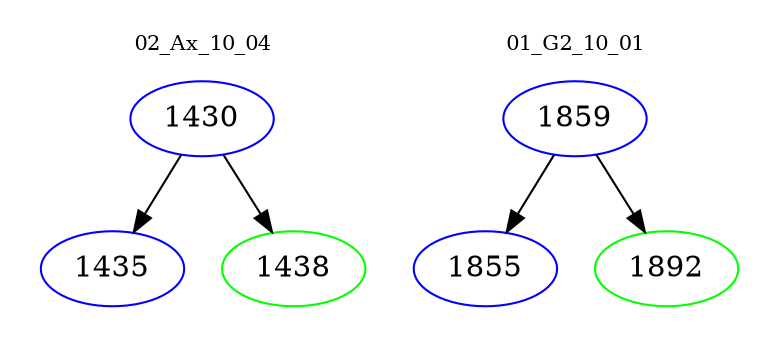 digraph{
subgraph cluster_0 {
color = white
label = "02_Ax_10_04";
fontsize=10;
T0_1430 [label="1430", color="blue"]
T0_1430 -> T0_1435 [color="black"]
T0_1435 [label="1435", color="blue"]
T0_1430 -> T0_1438 [color="black"]
T0_1438 [label="1438", color="green"]
}
subgraph cluster_1 {
color = white
label = "01_G2_10_01";
fontsize=10;
T1_1859 [label="1859", color="blue"]
T1_1859 -> T1_1855 [color="black"]
T1_1855 [label="1855", color="blue"]
T1_1859 -> T1_1892 [color="black"]
T1_1892 [label="1892", color="green"]
}
}
